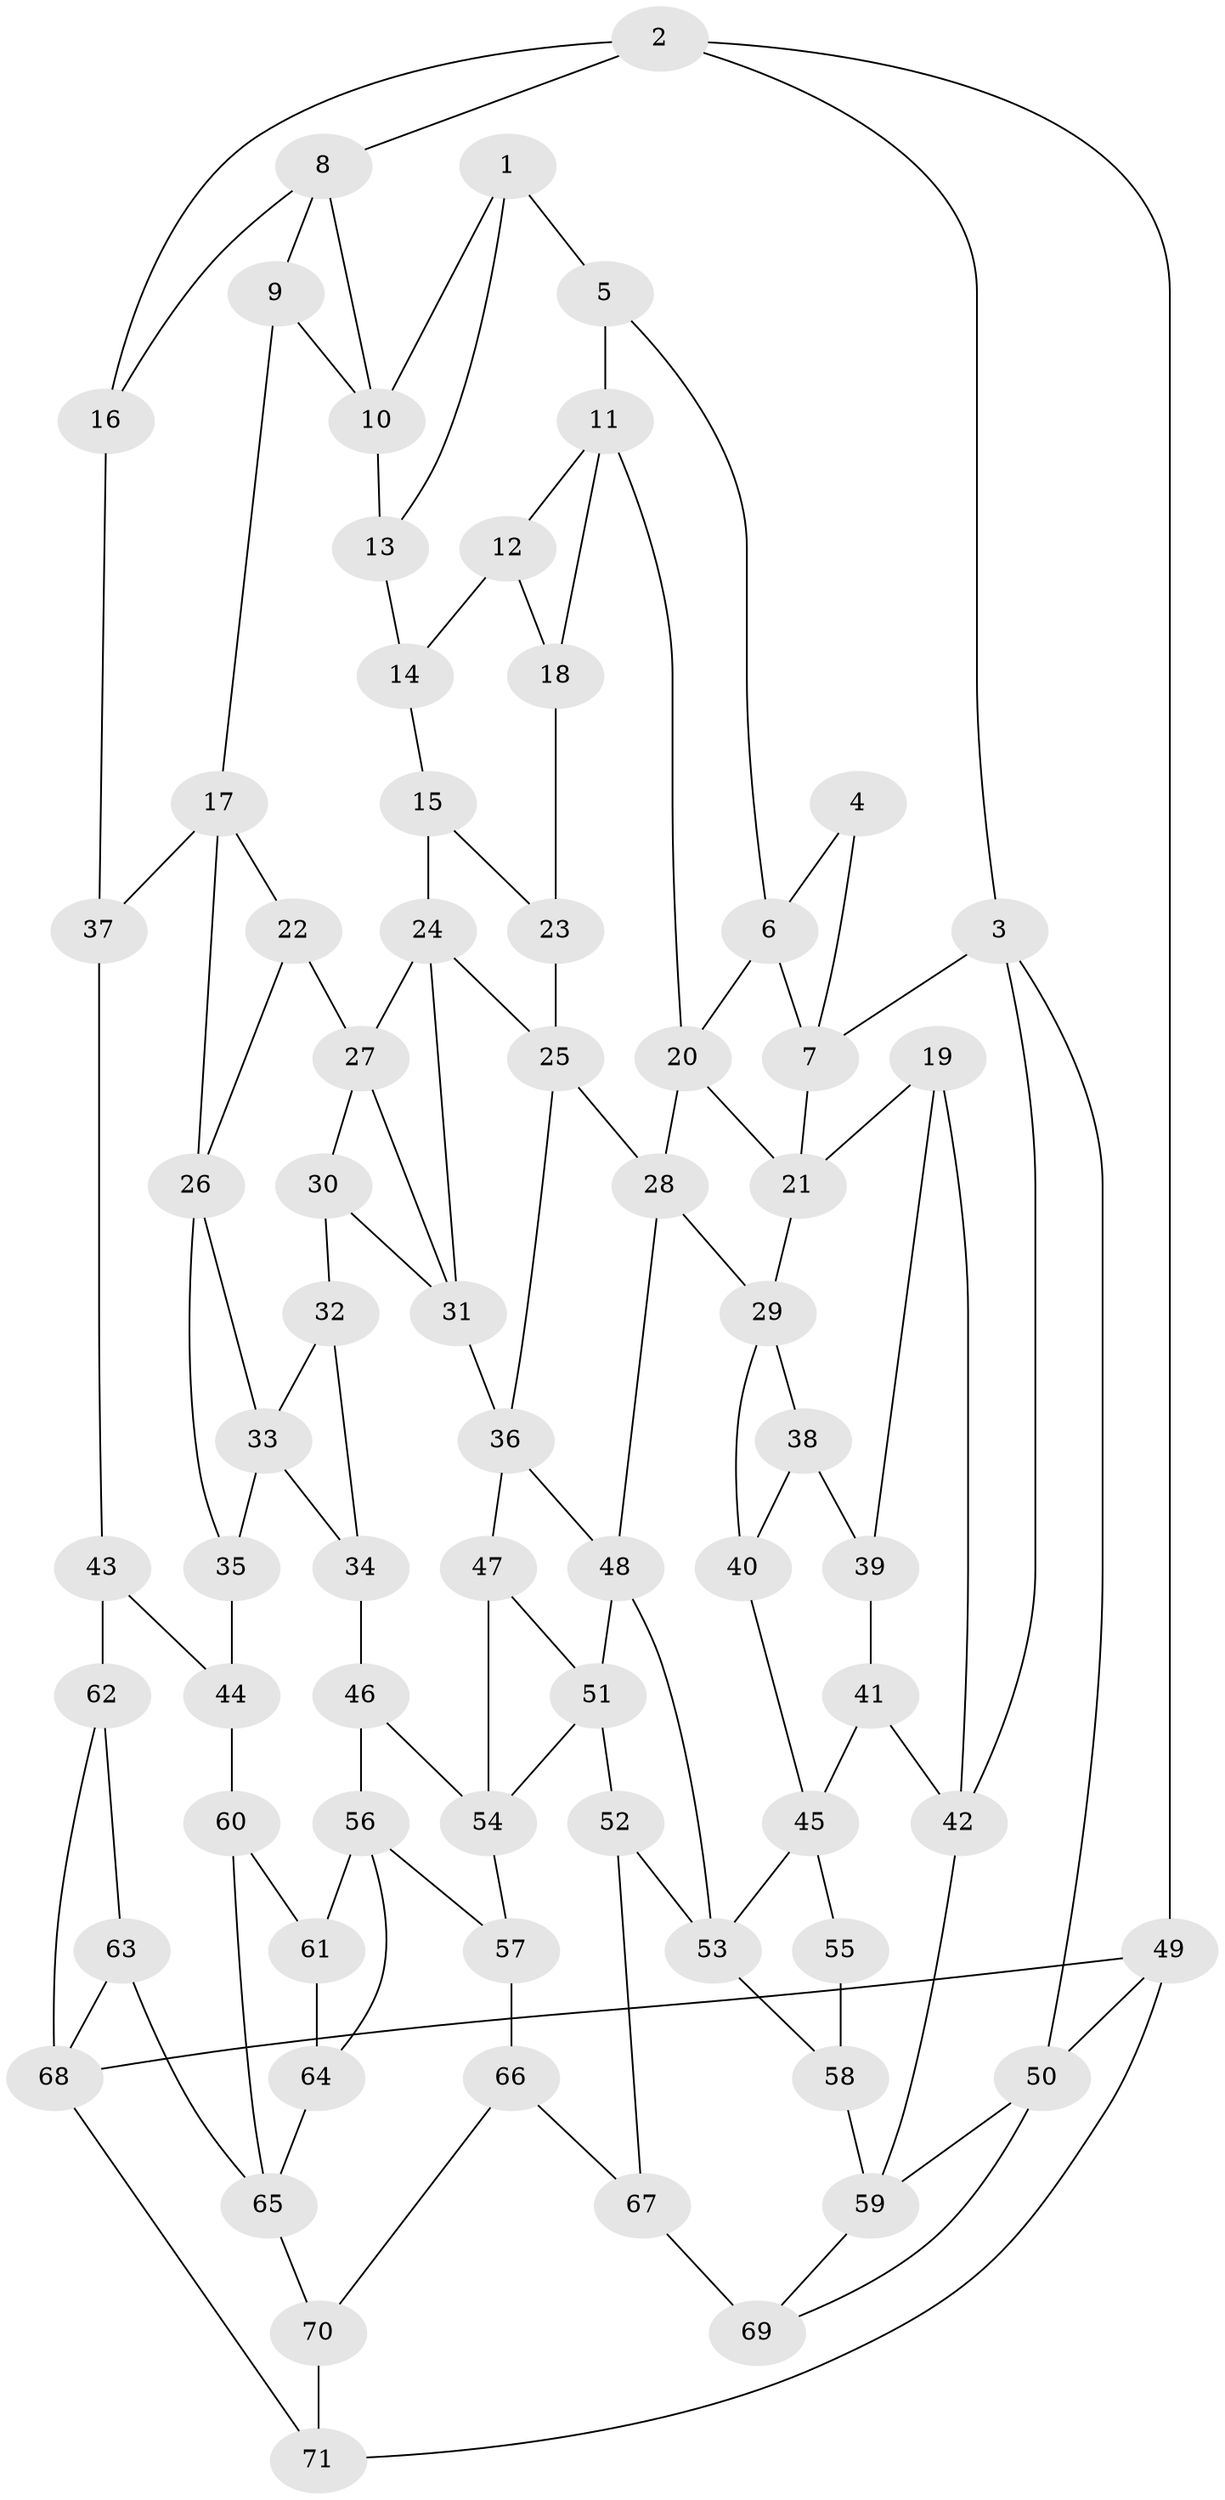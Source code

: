 // original degree distribution, {3: 0.01694915254237288, 5: 0.5254237288135594, 4: 0.23728813559322035, 6: 0.22033898305084745}
// Generated by graph-tools (version 1.1) at 2025/38/03/04/25 23:38:33]
// undirected, 71 vertices, 121 edges
graph export_dot {
  node [color=gray90,style=filled];
  1;
  2;
  3;
  4;
  5;
  6;
  7;
  8;
  9;
  10;
  11;
  12;
  13;
  14;
  15;
  16;
  17;
  18;
  19;
  20;
  21;
  22;
  23;
  24;
  25;
  26;
  27;
  28;
  29;
  30;
  31;
  32;
  33;
  34;
  35;
  36;
  37;
  38;
  39;
  40;
  41;
  42;
  43;
  44;
  45;
  46;
  47;
  48;
  49;
  50;
  51;
  52;
  53;
  54;
  55;
  56;
  57;
  58;
  59;
  60;
  61;
  62;
  63;
  64;
  65;
  66;
  67;
  68;
  69;
  70;
  71;
  1 -- 5 [weight=1.0];
  1 -- 10 [weight=1.0];
  1 -- 13 [weight=1.0];
  2 -- 3 [weight=1.0];
  2 -- 8 [weight=1.0];
  2 -- 16 [weight=1.0];
  2 -- 49 [weight=1.0];
  3 -- 7 [weight=1.0];
  3 -- 42 [weight=1.0];
  3 -- 50 [weight=1.0];
  4 -- 6 [weight=1.0];
  4 -- 7 [weight=1.0];
  5 -- 6 [weight=1.0];
  5 -- 11 [weight=1.0];
  6 -- 7 [weight=1.0];
  6 -- 20 [weight=1.0];
  7 -- 21 [weight=1.0];
  8 -- 9 [weight=1.0];
  8 -- 10 [weight=1.0];
  8 -- 16 [weight=1.0];
  9 -- 10 [weight=1.0];
  9 -- 17 [weight=1.0];
  10 -- 13 [weight=1.0];
  11 -- 12 [weight=1.0];
  11 -- 18 [weight=1.0];
  11 -- 20 [weight=1.0];
  12 -- 14 [weight=1.0];
  12 -- 18 [weight=1.0];
  13 -- 14 [weight=2.0];
  14 -- 15 [weight=1.0];
  15 -- 23 [weight=1.0];
  15 -- 24 [weight=1.0];
  16 -- 37 [weight=2.0];
  17 -- 22 [weight=1.0];
  17 -- 26 [weight=1.0];
  17 -- 37 [weight=1.0];
  18 -- 23 [weight=2.0];
  19 -- 21 [weight=1.0];
  19 -- 39 [weight=1.0];
  19 -- 42 [weight=1.0];
  20 -- 21 [weight=1.0];
  20 -- 28 [weight=1.0];
  21 -- 29 [weight=1.0];
  22 -- 26 [weight=1.0];
  22 -- 27 [weight=1.0];
  23 -- 25 [weight=1.0];
  24 -- 25 [weight=1.0];
  24 -- 27 [weight=1.0];
  24 -- 31 [weight=1.0];
  25 -- 28 [weight=1.0];
  25 -- 36 [weight=1.0];
  26 -- 33 [weight=1.0];
  26 -- 35 [weight=1.0];
  27 -- 30 [weight=1.0];
  27 -- 31 [weight=1.0];
  28 -- 29 [weight=1.0];
  28 -- 48 [weight=1.0];
  29 -- 38 [weight=1.0];
  29 -- 40 [weight=1.0];
  30 -- 31 [weight=1.0];
  30 -- 32 [weight=2.0];
  31 -- 36 [weight=1.0];
  32 -- 33 [weight=1.0];
  32 -- 34 [weight=1.0];
  33 -- 34 [weight=1.0];
  33 -- 35 [weight=1.0];
  34 -- 46 [weight=1.0];
  35 -- 44 [weight=1.0];
  36 -- 47 [weight=1.0];
  36 -- 48 [weight=1.0];
  37 -- 43 [weight=1.0];
  38 -- 39 [weight=2.0];
  38 -- 40 [weight=1.0];
  39 -- 41 [weight=1.0];
  40 -- 45 [weight=1.0];
  41 -- 42 [weight=1.0];
  41 -- 45 [weight=1.0];
  42 -- 59 [weight=1.0];
  43 -- 44 [weight=1.0];
  43 -- 62 [weight=2.0];
  44 -- 60 [weight=1.0];
  45 -- 53 [weight=1.0];
  45 -- 55 [weight=1.0];
  46 -- 54 [weight=1.0];
  46 -- 56 [weight=1.0];
  47 -- 51 [weight=1.0];
  47 -- 54 [weight=1.0];
  48 -- 51 [weight=1.0];
  48 -- 53 [weight=1.0];
  49 -- 50 [weight=1.0];
  49 -- 68 [weight=1.0];
  49 -- 71 [weight=1.0];
  50 -- 59 [weight=1.0];
  50 -- 69 [weight=1.0];
  51 -- 52 [weight=1.0];
  51 -- 54 [weight=1.0];
  52 -- 53 [weight=1.0];
  52 -- 67 [weight=1.0];
  53 -- 58 [weight=1.0];
  54 -- 57 [weight=1.0];
  55 -- 58 [weight=2.0];
  56 -- 57 [weight=1.0];
  56 -- 61 [weight=1.0];
  56 -- 64 [weight=1.0];
  57 -- 66 [weight=1.0];
  58 -- 59 [weight=1.0];
  59 -- 69 [weight=1.0];
  60 -- 61 [weight=2.0];
  60 -- 65 [weight=1.0];
  61 -- 64 [weight=1.0];
  62 -- 63 [weight=1.0];
  62 -- 68 [weight=1.0];
  63 -- 65 [weight=1.0];
  63 -- 68 [weight=1.0];
  64 -- 65 [weight=1.0];
  65 -- 70 [weight=1.0];
  66 -- 67 [weight=1.0];
  66 -- 70 [weight=1.0];
  67 -- 69 [weight=2.0];
  68 -- 71 [weight=1.0];
  70 -- 71 [weight=2.0];
}
